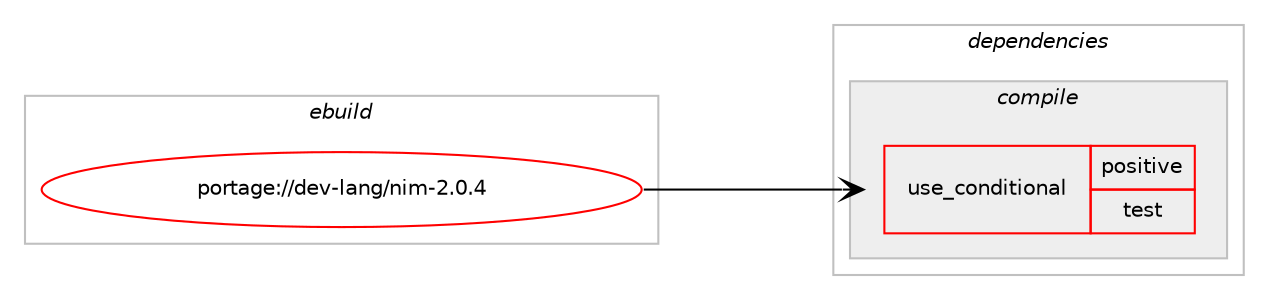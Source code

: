 digraph prolog {

# *************
# Graph options
# *************

newrank=true;
concentrate=true;
compound=true;
graph [rankdir=LR,fontname=Helvetica,fontsize=10,ranksep=1.5];#, ranksep=2.5, nodesep=0.2];
edge  [arrowhead=vee];
node  [fontname=Helvetica,fontsize=10];

# **********
# The ebuild
# **********

subgraph cluster_leftcol {
color=gray;
rank=same;
label=<<i>ebuild</i>>;
id [label="portage://dev-lang/nim-2.0.4", color=red, width=4, href="../dev-lang/nim-2.0.4.svg"];
}

# ****************
# The dependencies
# ****************

subgraph cluster_midcol {
color=gray;
label=<<i>dependencies</i>>;
subgraph cluster_compile {
fillcolor="#eeeeee";
style=filled;
label=<<i>compile</i>>;
subgraph cond22488 {
dependency50574 [label=<<TABLE BORDER="0" CELLBORDER="1" CELLSPACING="0" CELLPADDING="4"><TR><TD ROWSPAN="3" CELLPADDING="10">use_conditional</TD></TR><TR><TD>positive</TD></TR><TR><TD>test</TD></TR></TABLE>>, shape=none, color=red];
# *** BEGIN UNKNOWN DEPENDENCY TYPE (TODO) ***
# dependency50574 -> package_dependency(portage://dev-lang/nim-2.0.4,install,no,dev-db,sqlite,none,[,,],[slot(3)],[])
# *** END UNKNOWN DEPENDENCY TYPE (TODO) ***

# *** BEGIN UNKNOWN DEPENDENCY TYPE (TODO) ***
# dependency50574 -> package_dependency(portage://dev-lang/nim-2.0.4,install,no,dev-libs,boehm-gc,none,[,,],[],[])
# *** END UNKNOWN DEPENDENCY TYPE (TODO) ***

# *** BEGIN UNKNOWN DEPENDENCY TYPE (TODO) ***
# dependency50574 -> package_dependency(portage://dev-lang/nim-2.0.4,install,no,dev-libs,libffi,none,[,,],[],[])
# *** END UNKNOWN DEPENDENCY TYPE (TODO) ***

# *** BEGIN UNKNOWN DEPENDENCY TYPE (TODO) ***
# dependency50574 -> package_dependency(portage://dev-lang/nim-2.0.4,install,no,dev-libs,libpcre,none,[,,],[slot(3)],[])
# *** END UNKNOWN DEPENDENCY TYPE (TODO) ***

# *** BEGIN UNKNOWN DEPENDENCY TYPE (TODO) ***
# dependency50574 -> package_dependency(portage://dev-lang/nim-2.0.4,install,no,dev-libs,openssl,none,[,,],[],[])
# *** END UNKNOWN DEPENDENCY TYPE (TODO) ***

# *** BEGIN UNKNOWN DEPENDENCY TYPE (TODO) ***
# dependency50574 -> package_dependency(portage://dev-lang/nim-2.0.4,install,no,media-libs,libsdl,none,[,,],[],[])
# *** END UNKNOWN DEPENDENCY TYPE (TODO) ***

# *** BEGIN UNKNOWN DEPENDENCY TYPE (TODO) ***
# dependency50574 -> package_dependency(portage://dev-lang/nim-2.0.4,install,no,media-libs,libsfml,none,[,,],[],[])
# *** END UNKNOWN DEPENDENCY TYPE (TODO) ***

}
id:e -> dependency50574:w [weight=20,style="solid",arrowhead="vee"];
}
subgraph cluster_compileandrun {
fillcolor="#eeeeee";
style=filled;
label=<<i>compile and run</i>>;
}
subgraph cluster_run {
fillcolor="#eeeeee";
style=filled;
label=<<i>run</i>>;
}
}

# **************
# The candidates
# **************

subgraph cluster_choices {
rank=same;
color=gray;
label=<<i>candidates</i>>;

}

}
